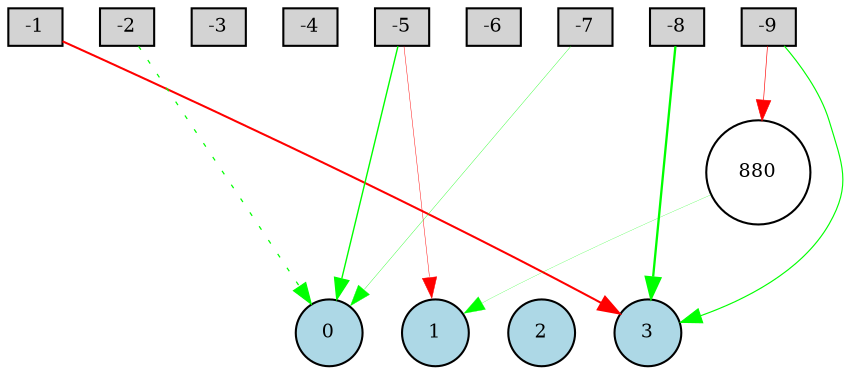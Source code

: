 digraph {
	node [fontsize=9 height=0.2 shape=circle width=0.2]
	subgraph inputs {
		node [shape=box style=filled]
		rank=source
		-1 [fillcolor=lightgray]
		-2 [fillcolor=lightgray]
		-1 -> -2 [style=invis]
		-3 [fillcolor=lightgray]
		-2 -> -3 [style=invis]
		-4 [fillcolor=lightgray]
		-3 -> -4 [style=invis]
		-5 [fillcolor=lightgray]
		-4 -> -5 [style=invis]
		-6 [fillcolor=lightgray]
		-5 -> -6 [style=invis]
		-7 [fillcolor=lightgray]
		-6 -> -7 [style=invis]
		-8 [fillcolor=lightgray]
		-7 -> -8 [style=invis]
		-9 [fillcolor=lightgray]
		-8 -> -9 [style=invis]
	}
	subgraph outputs {
		node [style=filled]
		rank=sink
		0 [fillcolor=lightblue fontsize=9 height=0.2 shape=circle width=0.2]
		1 [fillcolor=lightblue fontsize=9 height=0.2 shape=circle width=0.2]
		0 -> 1 [style=invis]
		2 [fillcolor=lightblue fontsize=9 height=0.2 shape=circle width=0.2]
		1 -> 2 [style=invis]
		3 [fillcolor=lightblue fontsize=9 height=0.2 shape=circle width=0.2]
		2 -> 3 [style=invis]
	}
	880 [fillcolor=white style=filled]
	-9 -> 3 [color=green penwidth=0.5522060353115198 style=solid]
	-8 -> 3 [color=green penwidth=1.1096149726603892 style=solid]
	-1 -> 3 [color=red penwidth=0.9825388294058707 style=solid]
	-2 -> 0 [color=green penwidth=0.5899941456078801 style=dotted]
	-9 -> 880 [color=red penwidth=0.3037029711606337 style=solid]
	880 -> 1 [color=green penwidth=0.11401382442328933 style=solid]
	-7 -> 0 [color=green penwidth=0.1651301908768278 style=solid]
	-5 -> 0 [color=green penwidth=0.6677191201794116 style=solid]
	-5 -> 1 [color=red penwidth=0.21428487578397848 style=solid]
}
